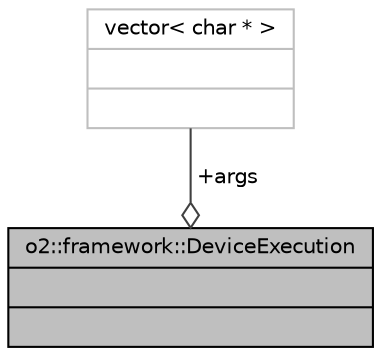 digraph "o2::framework::DeviceExecution"
{
 // INTERACTIVE_SVG=YES
  bgcolor="transparent";
  edge [fontname="Helvetica",fontsize="10",labelfontname="Helvetica",labelfontsize="10"];
  node [fontname="Helvetica",fontsize="10",shape=record];
  Node1 [label="{o2::framework::DeviceExecution\n||}",height=0.2,width=0.4,color="black", fillcolor="grey75", style="filled", fontcolor="black"];
  Node2 -> Node1 [color="grey25",fontsize="10",style="solid",label=" +args" ,arrowhead="odiamond",fontname="Helvetica"];
  Node2 [label="{vector\< char * \>\n||}",height=0.2,width=0.4,color="grey75"];
}
